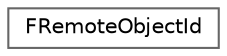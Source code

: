 digraph "Graphical Class Hierarchy"
{
 // INTERACTIVE_SVG=YES
 // LATEX_PDF_SIZE
  bgcolor="transparent";
  edge [fontname=Helvetica,fontsize=10,labelfontname=Helvetica,labelfontsize=10];
  node [fontname=Helvetica,fontsize=10,shape=box,height=0.2,width=0.4];
  rankdir="LR";
  Node0 [id="Node000000",label="FRemoteObjectId",height=0.2,width=0.4,color="grey40", fillcolor="white", style="filled",URL="$d4/d35/structFRemoteObjectId.html",tooltip=" "];
}
